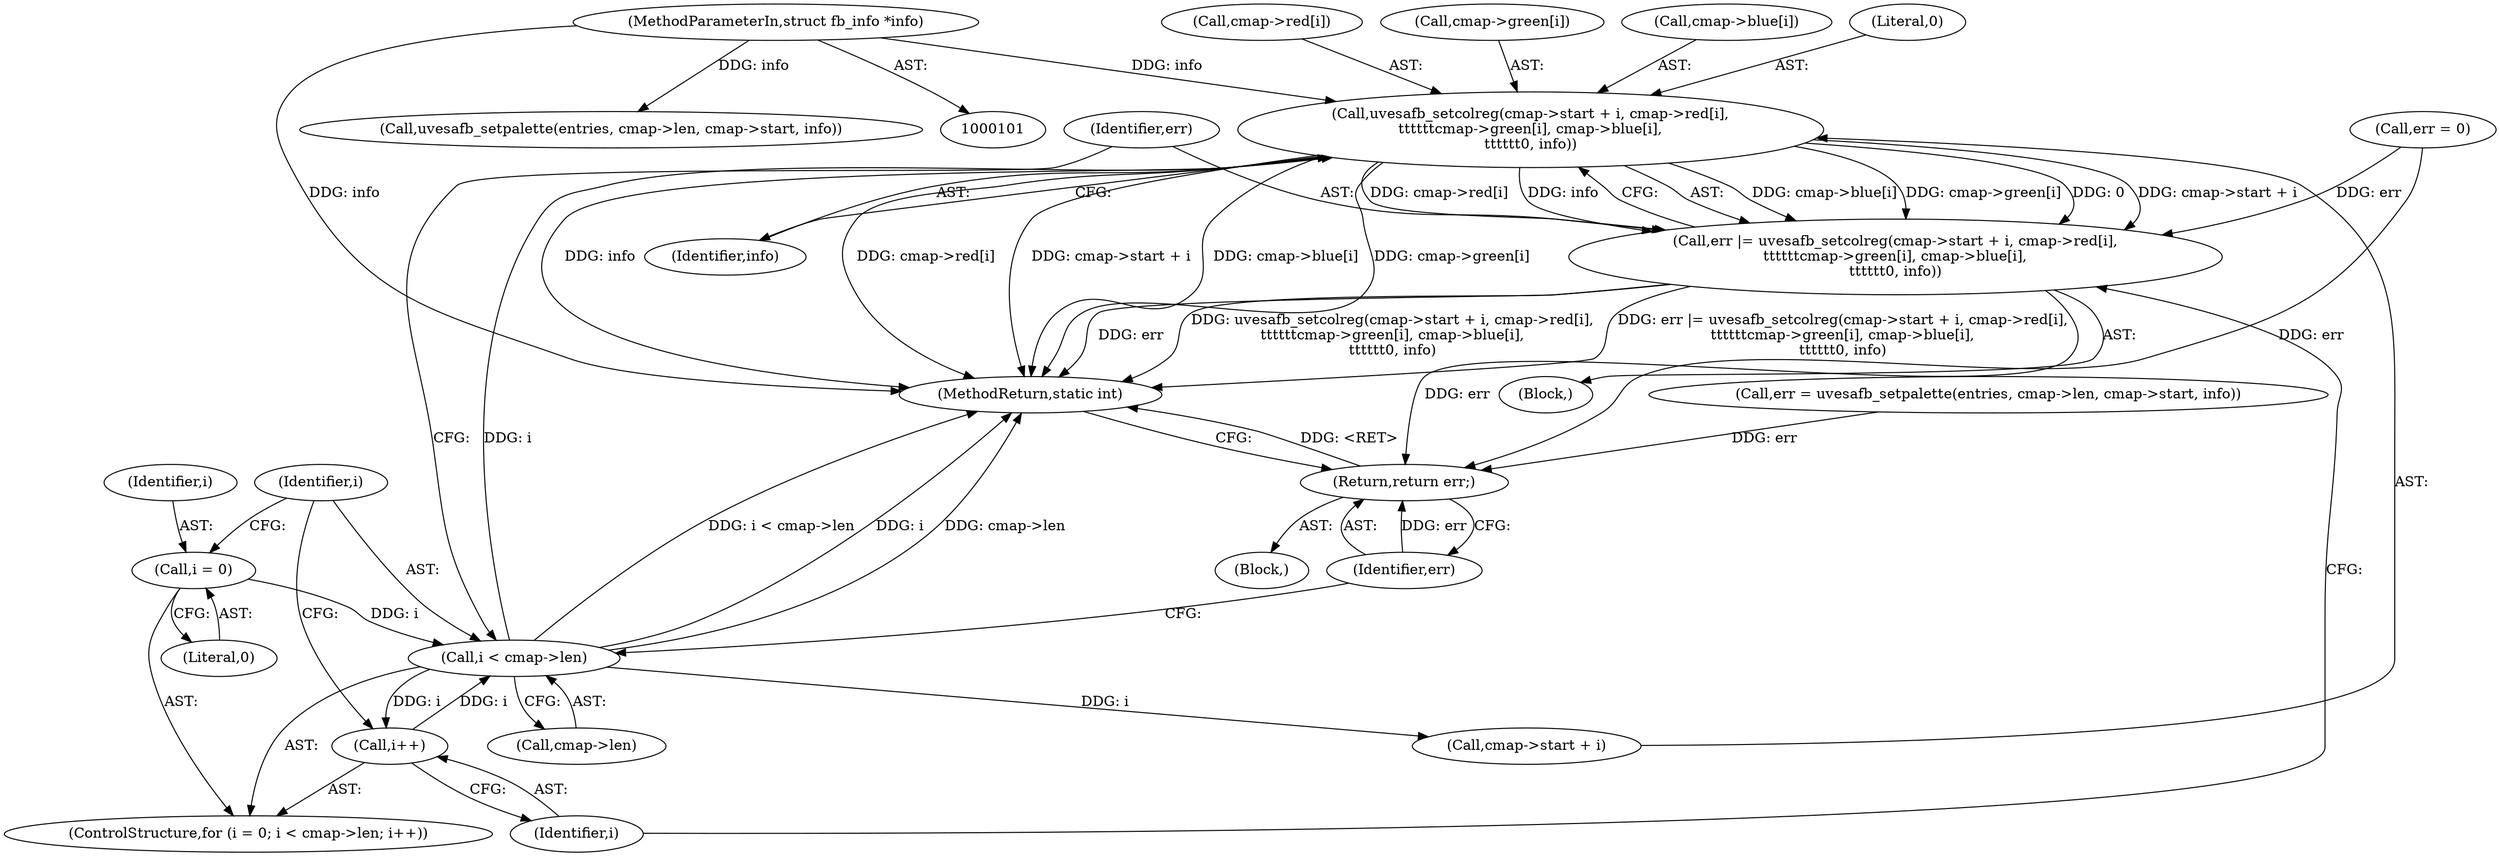 digraph "0_linux_9f645bcc566a1e9f921bdae7528a01ced5bc3713@array" {
"1000262" [label="(Call,uvesafb_setcolreg(cmap->start + i, cmap->red[i],\n\t\t\t\t\t\tcmap->green[i], cmap->blue[i],\n\t\t\t\t\t\t0, info))"];
"1000252" [label="(Call,i < cmap->len)"];
"1000257" [label="(Call,i++)"];
"1000249" [label="(Call,i = 0)"];
"1000103" [label="(MethodParameterIn,struct fb_info *info)"];
"1000260" [label="(Call,err |= uvesafb_setcolreg(cmap->start + i, cmap->red[i],\n\t\t\t\t\t\tcmap->green[i], cmap->blue[i],\n\t\t\t\t\t\t0, info))"];
"1000285" [label="(Return,return err;)"];
"1000260" [label="(Call,err |= uvesafb_setcolreg(cmap->start + i, cmap->red[i],\n\t\t\t\t\t\tcmap->green[i], cmap->blue[i],\n\t\t\t\t\t\t0, info))"];
"1000259" [label="(Block,)"];
"1000251" [label="(Literal,0)"];
"1000233" [label="(Call,err = uvesafb_setpalette(entries, cmap->len, cmap->start, info))"];
"1000268" [label="(Call,cmap->red[i])"];
"1000254" [label="(Call,cmap->len)"];
"1000249" [label="(Call,i = 0)"];
"1000273" [label="(Call,cmap->green[i])"];
"1000263" [label="(Call,cmap->start + i)"];
"1000262" [label="(Call,uvesafb_setcolreg(cmap->start + i, cmap->red[i],\n\t\t\t\t\t\tcmap->green[i], cmap->blue[i],\n\t\t\t\t\t\t0, info))"];
"1000258" [label="(Identifier,i)"];
"1000248" [label="(ControlStructure,for (i = 0; i < cmap->len; i++))"];
"1000278" [label="(Call,cmap->blue[i])"];
"1000287" [label="(MethodReturn,static int)"];
"1000104" [label="(Block,)"];
"1000284" [label="(Identifier,info)"];
"1000252" [label="(Call,i < cmap->len)"];
"1000235" [label="(Call,uvesafb_setpalette(entries, cmap->len, cmap->start, info))"];
"1000257" [label="(Call,i++)"];
"1000114" [label="(Call,err = 0)"];
"1000103" [label="(MethodParameterIn,struct fb_info *info)"];
"1000261" [label="(Identifier,err)"];
"1000286" [label="(Identifier,err)"];
"1000250" [label="(Identifier,i)"];
"1000253" [label="(Identifier,i)"];
"1000285" [label="(Return,return err;)"];
"1000283" [label="(Literal,0)"];
"1000262" -> "1000260"  [label="AST: "];
"1000262" -> "1000284"  [label="CFG: "];
"1000263" -> "1000262"  [label="AST: "];
"1000268" -> "1000262"  [label="AST: "];
"1000273" -> "1000262"  [label="AST: "];
"1000278" -> "1000262"  [label="AST: "];
"1000283" -> "1000262"  [label="AST: "];
"1000284" -> "1000262"  [label="AST: "];
"1000260" -> "1000262"  [label="CFG: "];
"1000262" -> "1000287"  [label="DDG: cmap->green[i]"];
"1000262" -> "1000287"  [label="DDG: info"];
"1000262" -> "1000287"  [label="DDG: cmap->red[i]"];
"1000262" -> "1000287"  [label="DDG: cmap->start + i"];
"1000262" -> "1000287"  [label="DDG: cmap->blue[i]"];
"1000262" -> "1000260"  [label="DDG: cmap->blue[i]"];
"1000262" -> "1000260"  [label="DDG: cmap->green[i]"];
"1000262" -> "1000260"  [label="DDG: 0"];
"1000262" -> "1000260"  [label="DDG: cmap->start + i"];
"1000262" -> "1000260"  [label="DDG: cmap->red[i]"];
"1000262" -> "1000260"  [label="DDG: info"];
"1000252" -> "1000262"  [label="DDG: i"];
"1000103" -> "1000262"  [label="DDG: info"];
"1000252" -> "1000248"  [label="AST: "];
"1000252" -> "1000254"  [label="CFG: "];
"1000253" -> "1000252"  [label="AST: "];
"1000254" -> "1000252"  [label="AST: "];
"1000261" -> "1000252"  [label="CFG: "];
"1000286" -> "1000252"  [label="CFG: "];
"1000252" -> "1000287"  [label="DDG: i"];
"1000252" -> "1000287"  [label="DDG: cmap->len"];
"1000252" -> "1000287"  [label="DDG: i < cmap->len"];
"1000257" -> "1000252"  [label="DDG: i"];
"1000249" -> "1000252"  [label="DDG: i"];
"1000252" -> "1000257"  [label="DDG: i"];
"1000252" -> "1000263"  [label="DDG: i"];
"1000257" -> "1000248"  [label="AST: "];
"1000257" -> "1000258"  [label="CFG: "];
"1000258" -> "1000257"  [label="AST: "];
"1000253" -> "1000257"  [label="CFG: "];
"1000249" -> "1000248"  [label="AST: "];
"1000249" -> "1000251"  [label="CFG: "];
"1000250" -> "1000249"  [label="AST: "];
"1000251" -> "1000249"  [label="AST: "];
"1000253" -> "1000249"  [label="CFG: "];
"1000103" -> "1000101"  [label="AST: "];
"1000103" -> "1000287"  [label="DDG: info"];
"1000103" -> "1000235"  [label="DDG: info"];
"1000260" -> "1000259"  [label="AST: "];
"1000261" -> "1000260"  [label="AST: "];
"1000258" -> "1000260"  [label="CFG: "];
"1000260" -> "1000287"  [label="DDG: uvesafb_setcolreg(cmap->start + i, cmap->red[i],\n\t\t\t\t\t\tcmap->green[i], cmap->blue[i],\n\t\t\t\t\t\t0, info)"];
"1000260" -> "1000287"  [label="DDG: err |= uvesafb_setcolreg(cmap->start + i, cmap->red[i],\n\t\t\t\t\t\tcmap->green[i], cmap->blue[i],\n\t\t\t\t\t\t0, info)"];
"1000260" -> "1000287"  [label="DDG: err"];
"1000114" -> "1000260"  [label="DDG: err"];
"1000260" -> "1000285"  [label="DDG: err"];
"1000285" -> "1000104"  [label="AST: "];
"1000285" -> "1000286"  [label="CFG: "];
"1000286" -> "1000285"  [label="AST: "];
"1000287" -> "1000285"  [label="CFG: "];
"1000285" -> "1000287"  [label="DDG: <RET>"];
"1000286" -> "1000285"  [label="DDG: err"];
"1000114" -> "1000285"  [label="DDG: err"];
"1000233" -> "1000285"  [label="DDG: err"];
}
